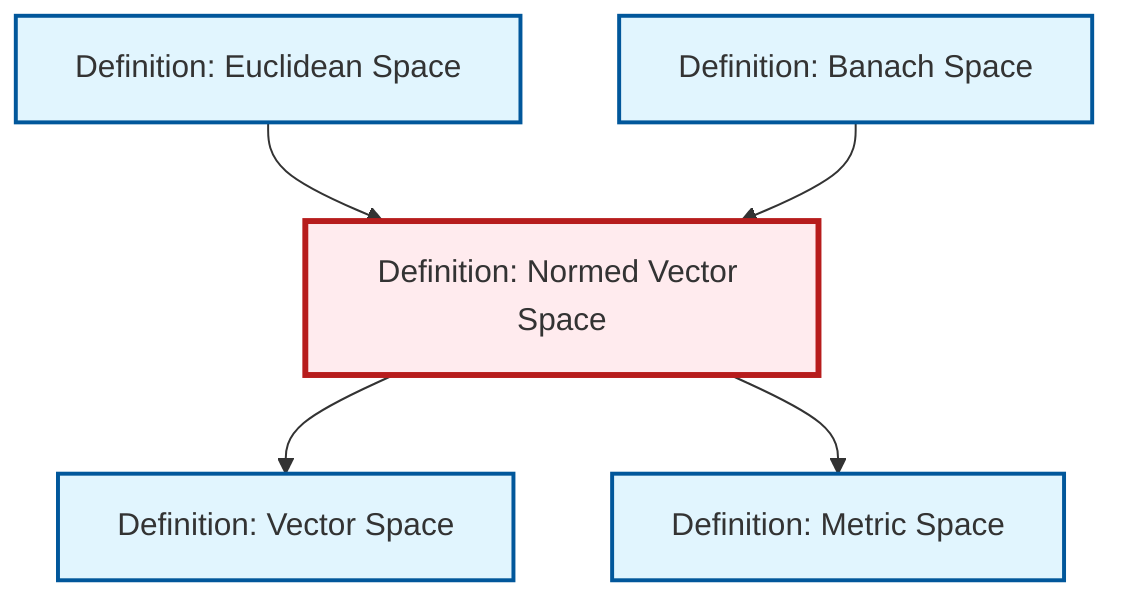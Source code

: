 graph TD
    classDef definition fill:#e1f5fe,stroke:#01579b,stroke-width:2px
    classDef theorem fill:#f3e5f5,stroke:#4a148c,stroke-width:2px
    classDef axiom fill:#fff3e0,stroke:#e65100,stroke-width:2px
    classDef example fill:#e8f5e9,stroke:#1b5e20,stroke-width:2px
    classDef current fill:#ffebee,stroke:#b71c1c,stroke-width:3px
    def-vector-space["Definition: Vector Space"]:::definition
    def-normed-vector-space["Definition: Normed Vector Space"]:::definition
    def-euclidean-space["Definition: Euclidean Space"]:::definition
    def-banach-space["Definition: Banach Space"]:::definition
    def-metric-space["Definition: Metric Space"]:::definition
    def-euclidean-space --> def-normed-vector-space
    def-banach-space --> def-normed-vector-space
    def-normed-vector-space --> def-vector-space
    def-normed-vector-space --> def-metric-space
    class def-normed-vector-space current